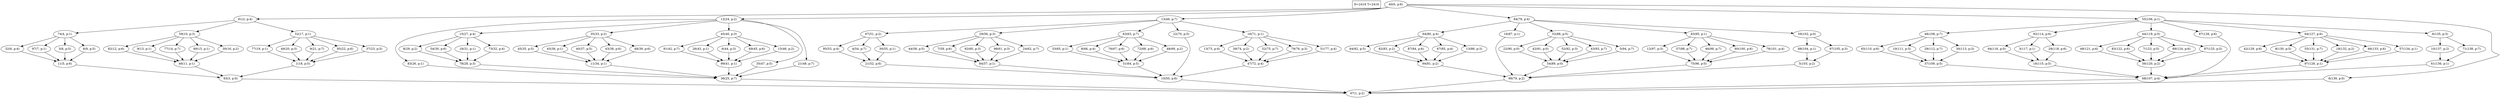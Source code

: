 digraph Task {
i [shape=box, label="D=2416 T=2416"]; 
0 [label="40(0, p:6)"];
1 [label="67(1, p:2)"];
2 [label="81(2, p:4)"];
3 [label="93(3, p:0)"];
4 [label="74(4, p:1)"];
5 [label="11(5, p:6)"];
6 [label="32(6, p:4)"];
7 [label="97(7, p:1)"];
8 [label="3(8, p:5)"];
9 [label="6(9, p:5)"];
10 [label="59(10, p:3)"];
11 [label="46(11, p:1)"];
12 [label="82(12, p:6)"];
13 [label="9(13, p:1)"];
14 [label="77(14, p:7)"];
15 [label="89(15, p:1)"];
16 [label="30(16, p:2)"];
17 [label="52(17, p:1)"];
18 [label="1(18, p:5)"];
19 [label="77(19, p:1)"];
20 [label="49(20, p:3)"];
21 [label="9(21, p:7)"];
22 [label="85(22, p:6)"];
23 [label="37(23, p:5)"];
24 [label="12(24, p:2)"];
25 [label="36(25, p:7)"];
26 [label="83(26, p:1)"];
27 [label="15(27, p:4)"];
28 [label="78(28, p:3)"];
29 [label="8(29, p:2)"];
30 [label="54(30, p:6)"];
31 [label="18(31, p:1)"];
32 [label="73(32, p:4)"];
33 [label="35(33, p:2)"];
34 [label="11(34, p:1)"];
35 [label="45(35, p:5)"];
36 [label="45(36, p:1)"];
37 [label="40(37, p:5)"];
38 [label="43(38, p:6)"];
39 [label="48(39, p:6)"];
40 [label="45(40, p:3)"];
41 [label="99(41, p:1)"];
42 [label="91(42, p:7)"];
43 [label="26(43, p:1)"];
44 [label="6(44, p:3)"];
45 [label="69(45, p:6)"];
46 [label="15(46, p:2)"];
47 [label="35(47, p:5)"];
48 [label="21(48, p:7)"];
49 [label="13(49, p:7)"];
50 [label="10(50, p:6)"];
51 [label="67(51, p:2)"];
52 [label="21(52, p:6)"];
53 [label="95(53, p:4)"];
54 [label="4(54, p:7)"];
55 [label="30(55, p:1)"];
56 [label="29(56, p:3)"];
57 [label="84(57, p:1)"];
58 [label="44(58, p:5)"];
59 [label="7(59, p:6)"];
60 [label="92(60, p:3)"];
61 [label="98(61, p:3)"];
62 [label="24(62, p:7)"];
63 [label="63(63, p:7)"];
64 [label="31(64, p:5)"];
65 [label="33(65, p:1)"];
66 [label="8(66, p:4)"];
67 [label="76(67, p:6)"];
68 [label="72(68, p:6)"];
69 [label="48(69, p:2)"];
70 [label="22(70, p:5)"];
71 [label="16(71, p:1)"];
72 [label="47(72, p:4)"];
73 [label="13(73, p:4)"];
74 [label="39(74, p:2)"];
75 [label="52(75, p:7)"];
76 [label="79(76, p:3)"];
77 [label="51(77, p:4)"];
78 [label="84(78, p:4)"];
79 [label="99(79, p:2)"];
80 [label="64(80, p:4)"];
81 [label="94(81, p:2)"];
82 [label="64(82, p:5)"];
83 [label="82(83, p:2)"];
84 [label="87(84, p:6)"];
85 [label="67(85, p:4)"];
86 [label="13(86, p:3)"];
87 [label="16(87, p:1)"];
88 [label="52(88, p:5)"];
89 [label="54(89, p:0)"];
90 [label="22(90, p:0)"];
91 [label="42(91, p:0)"];
92 [label="52(92, p:3)"];
93 [label="43(93, p:7)"];
94 [label="5(94, p:7)"];
95 [label="83(95, p:1)"];
96 [label="75(96, p:0)"];
97 [label="12(97, p:3)"];
98 [label="57(98, p:7)"];
99 [label="46(99, p:7)"];
100 [label="60(100, p:6)"];
101 [label="78(101, p:4)"];
102 [label="59(102, p:0)"];
103 [label="5(103, p:2)"];
104 [label="88(104, p:1)"];
105 [label="97(105, p:3)"];
106 [label="55(106, p:1)"];
107 [label="68(107, p:4)"];
108 [label="48(108, p:7)"];
109 [label="37(109, p:5)"];
110 [label="65(110, p:6)"];
111 [label="10(111, p:3)"];
112 [label="29(112, p:7)"];
113 [label="30(113, p:3)"];
114 [label="92(114, p:6)"];
115 [label="16(115, p:5)"];
116 [label="94(116, p:0)"];
117 [label="3(117, p:1)"];
118 [label="29(118, p:6)"];
119 [label="44(119, p:5)"];
120 [label="56(120, p:2)"];
121 [label="48(121, p:6)"];
122 [label="83(122, p:6)"];
123 [label="7(123, p:5)"];
124 [label="89(124, p:6)"];
125 [label="87(125, p:5)"];
126 [label="87(126, p:6)"];
127 [label="64(127, p:6)"];
128 [label="97(128, p:1)"];
129 [label="42(129, p:6)"];
130 [label="8(130, p:5)"];
131 [label="55(131, p:7)"];
132 [label="18(132, p:2)"];
133 [label="66(133, p:6)"];
134 [label="57(134, p:1)"];
135 [label="6(135, p:3)"];
136 [label="61(136, p:1)"];
137 [label="10(137, p:2)"];
138 [label="71(138, p:7)"];
139 [label="8(139, p:0)"];
0 -> 2;
0 -> 24;
0 -> 49;
0 -> 78;
0 -> 106;
0 -> 139;
2 -> 4;
2 -> 10;
2 -> 17;
3 -> 1;
4 -> 6;
4 -> 7;
4 -> 8;
4 -> 9;
5 -> 3;
6 -> 5;
7 -> 5;
8 -> 5;
9 -> 5;
10 -> 12;
10 -> 13;
10 -> 14;
10 -> 15;
10 -> 16;
11 -> 3;
12 -> 11;
13 -> 11;
14 -> 11;
15 -> 11;
16 -> 11;
17 -> 19;
17 -> 20;
17 -> 21;
17 -> 22;
17 -> 23;
18 -> 3;
19 -> 18;
20 -> 18;
21 -> 18;
22 -> 18;
23 -> 18;
24 -> 26;
24 -> 27;
24 -> 33;
24 -> 40;
24 -> 47;
24 -> 48;
25 -> 1;
26 -> 25;
27 -> 29;
27 -> 30;
27 -> 31;
27 -> 32;
28 -> 25;
29 -> 28;
30 -> 28;
31 -> 28;
32 -> 28;
33 -> 35;
33 -> 36;
33 -> 37;
33 -> 38;
33 -> 39;
34 -> 25;
35 -> 34;
36 -> 34;
37 -> 34;
38 -> 34;
39 -> 34;
40 -> 42;
40 -> 43;
40 -> 44;
40 -> 45;
40 -> 46;
41 -> 25;
42 -> 41;
43 -> 41;
44 -> 41;
45 -> 41;
46 -> 41;
47 -> 25;
48 -> 25;
49 -> 51;
49 -> 56;
49 -> 63;
49 -> 70;
49 -> 71;
50 -> 1;
51 -> 53;
51 -> 54;
51 -> 55;
52 -> 50;
53 -> 52;
54 -> 52;
55 -> 52;
56 -> 58;
56 -> 59;
56 -> 60;
56 -> 61;
56 -> 62;
57 -> 50;
58 -> 57;
59 -> 57;
60 -> 57;
61 -> 57;
62 -> 57;
63 -> 65;
63 -> 66;
63 -> 67;
63 -> 68;
63 -> 69;
64 -> 50;
65 -> 64;
66 -> 64;
67 -> 64;
68 -> 64;
69 -> 64;
70 -> 50;
71 -> 73;
71 -> 74;
71 -> 75;
71 -> 76;
71 -> 77;
72 -> 50;
73 -> 72;
74 -> 72;
75 -> 72;
76 -> 72;
77 -> 72;
78 -> 80;
78 -> 87;
78 -> 88;
78 -> 95;
78 -> 102;
79 -> 1;
80 -> 82;
80 -> 83;
80 -> 84;
80 -> 85;
80 -> 86;
81 -> 79;
82 -> 81;
83 -> 81;
84 -> 81;
85 -> 81;
86 -> 81;
87 -> 79;
88 -> 90;
88 -> 91;
88 -> 92;
88 -> 93;
88 -> 94;
89 -> 79;
90 -> 89;
91 -> 89;
92 -> 89;
93 -> 89;
94 -> 89;
95 -> 97;
95 -> 98;
95 -> 99;
95 -> 100;
95 -> 101;
96 -> 79;
97 -> 96;
98 -> 96;
99 -> 96;
100 -> 96;
101 -> 96;
102 -> 104;
102 -> 105;
103 -> 79;
104 -> 103;
105 -> 103;
106 -> 108;
106 -> 114;
106 -> 119;
106 -> 126;
106 -> 127;
106 -> 135;
107 -> 1;
108 -> 110;
108 -> 111;
108 -> 112;
108 -> 113;
109 -> 107;
110 -> 109;
111 -> 109;
112 -> 109;
113 -> 109;
114 -> 116;
114 -> 117;
114 -> 118;
115 -> 107;
116 -> 115;
117 -> 115;
118 -> 115;
119 -> 121;
119 -> 122;
119 -> 123;
119 -> 124;
119 -> 125;
120 -> 107;
121 -> 120;
122 -> 120;
123 -> 120;
124 -> 120;
125 -> 120;
126 -> 107;
127 -> 129;
127 -> 130;
127 -> 131;
127 -> 132;
127 -> 133;
127 -> 134;
128 -> 107;
129 -> 128;
130 -> 128;
131 -> 128;
132 -> 128;
133 -> 128;
134 -> 128;
135 -> 137;
135 -> 138;
136 -> 107;
137 -> 136;
138 -> 136;
139 -> 1;
}
